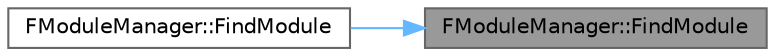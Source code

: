 digraph "FModuleManager::FindModule"
{
 // INTERACTIVE_SVG=YES
 // LATEX_PDF_SIZE
  bgcolor="transparent";
  edge [fontname=Helvetica,fontsize=10,labelfontname=Helvetica,labelfontsize=10];
  node [fontname=Helvetica,fontsize=10,shape=box,height=0.2,width=0.4];
  rankdir="RL";
  Node1 [id="Node000001",label="FModuleManager::FindModule",height=0.2,width=0.4,color="gray40", fillcolor="grey60", style="filled", fontcolor="black",tooltip="Thread safe module finding routine."];
  Node1 -> Node2 [id="edge1_Node000001_Node000002",dir="back",color="steelblue1",style="solid",tooltip=" "];
  Node2 [id="Node000002",label="FModuleManager::FindModule",height=0.2,width=0.4,color="grey40", fillcolor="white", style="filled",URL="$dd/dbe/classFModuleManager.html#aa03b9ffb36f82f6828bd3f3707898d66",tooltip=" "];
}

